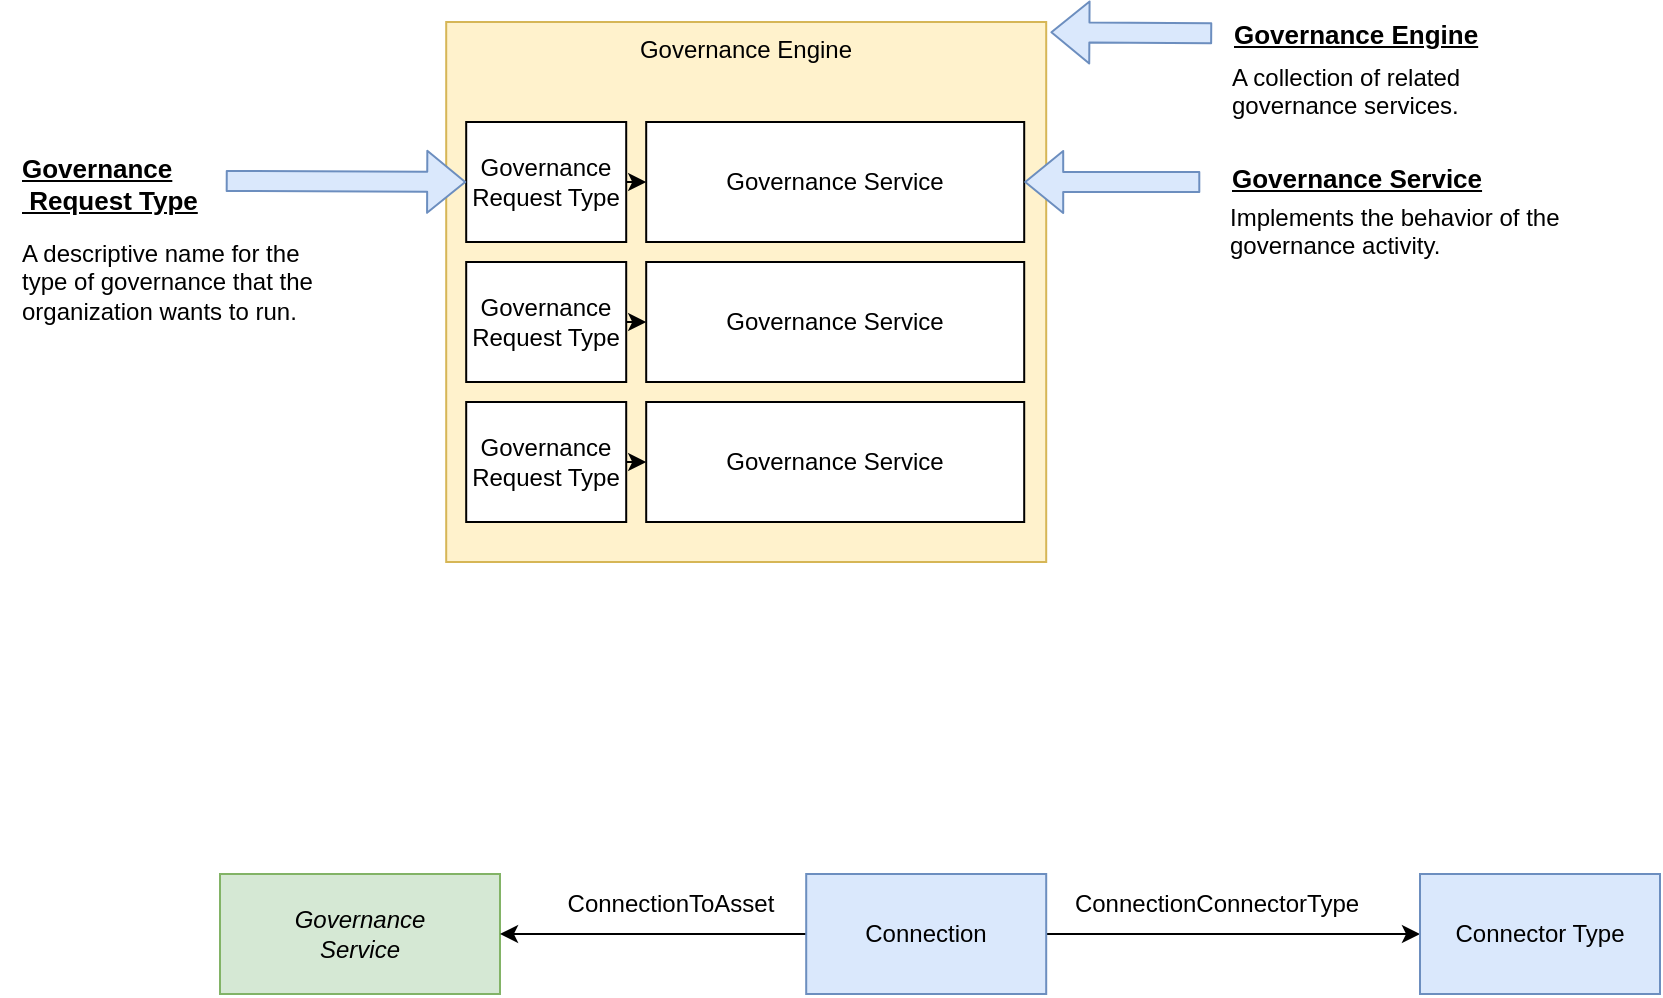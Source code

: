 <mxfile version="23.0.2" type="device" pages="4">
  <diagram id="-tUldjp4Tjz34b65yYPr" name="request-type">
    <mxGraphModel dx="1242" dy="817" grid="1" gridSize="10" guides="1" tooltips="1" connect="1" arrows="1" fold="1" page="1" pageScale="1" pageWidth="827" pageHeight="1169" math="0" shadow="0">
      <root>
        <mxCell id="0" />
        <mxCell id="1" parent="0" />
        <mxCell id="V8BC-nD0LmmWkEYGWIo--1" value="Governance Engine" style="rounded=0;whiteSpace=wrap;html=1;verticalAlign=top;fillColor=#fff2cc;strokeColor=#d6b656;" parent="1" vertex="1">
          <mxGeometry x="273.1" y="404" width="300" height="270" as="geometry" />
        </mxCell>
        <mxCell id="V8BC-nD0LmmWkEYGWIo--2" value="Governance Service" style="rounded=0;whiteSpace=wrap;html=1;" parent="1" vertex="1">
          <mxGeometry x="373.1" y="454" width="189" height="60" as="geometry" />
        </mxCell>
        <mxCell id="V8BC-nD0LmmWkEYGWIo--3" value="A collection of related&lt;br&gt;governance services." style="text;html=1;resizable=0;points=[];autosize=1;align=left;verticalAlign=top;spacingTop=0;spacingLeft=9;" parent="1" vertex="1">
          <mxGeometry x="655.1" y="418" width="140" height="30" as="geometry" />
        </mxCell>
        <mxCell id="V8BC-nD0LmmWkEYGWIo--4" value="Implements the behavior of the&lt;br&gt;governance activity.&amp;nbsp;" style="text;html=1;resizable=0;points=[];autosize=1;align=left;verticalAlign=top;spacingTop=0;spacingLeft=9;" parent="1" vertex="1">
          <mxGeometry x="654.1" y="488" width="190" height="30" as="geometry" />
        </mxCell>
        <mxCell id="V8BC-nD0LmmWkEYGWIo--5" value="" style="shape=flexArrow;endArrow=classic;html=1;fillColor=#dae8fc;fontSize=13;strokeColor=#6c8ebf;entryX=1.007;entryY=0.019;entryDx=0;entryDy=0;entryPerimeter=0;" parent="1" source="V8BC-nD0LmmWkEYGWIo--7" target="V8BC-nD0LmmWkEYGWIo--1" edge="1">
          <mxGeometry width="50" height="50" relative="1" as="geometry">
            <mxPoint x="655.1" y="412" as="sourcePoint" />
            <mxPoint x="595.1" y="409" as="targetPoint" />
          </mxGeometry>
        </mxCell>
        <mxCell id="V8BC-nD0LmmWkEYGWIo--6" value="" style="shape=flexArrow;endArrow=classic;html=1;fillColor=#dae8fc;fontSize=13;entryX=1;entryY=0.5;entryDx=0;entryDy=0;exitX=-0.033;exitY=0.6;exitDx=0;exitDy=0;exitPerimeter=0;strokeColor=#6c8ebf;" parent="1" source="V8BC-nD0LmmWkEYGWIo--8" target="V8BC-nD0LmmWkEYGWIo--2" edge="1">
          <mxGeometry width="50" height="50" relative="1" as="geometry">
            <mxPoint x="702.1" y="553.5" as="sourcePoint" />
            <mxPoint x="563.1" y="553.5" as="targetPoint" />
          </mxGeometry>
        </mxCell>
        <mxCell id="V8BC-nD0LmmWkEYGWIo--7" value="Governance Engine" style="text;html=1;resizable=0;points=[];autosize=1;align=left;verticalAlign=top;spacingTop=-4;fontSize=13;fontStyle=5;spacingLeft=9;" parent="1" vertex="1">
          <mxGeometry x="656.1" y="400" width="150" height="20" as="geometry" />
        </mxCell>
        <mxCell id="V8BC-nD0LmmWkEYGWIo--8" value="Governance Service" style="text;html=1;resizable=0;points=[];autosize=1;align=left;verticalAlign=top;spacingTop=-4;fontSize=13;fontStyle=5;spacingLeft=9;" parent="1" vertex="1">
          <mxGeometry x="655.1" y="472" width="150" height="20" as="geometry" />
        </mxCell>
        <mxCell id="V8BC-nD0LmmWkEYGWIo--9" style="edgeStyle=orthogonalEdgeStyle;rounded=0;orthogonalLoop=1;jettySize=auto;html=1;exitX=1;exitY=0.5;exitDx=0;exitDy=0;entryX=0;entryY=0.5;entryDx=0;entryDy=0;startArrow=none;startFill=0;endArrow=classic;endFill=1;fontColor=#000000;" parent="1" source="V8BC-nD0LmmWkEYGWIo--10" target="V8BC-nD0LmmWkEYGWIo--2" edge="1">
          <mxGeometry relative="1" as="geometry" />
        </mxCell>
        <mxCell id="V8BC-nD0LmmWkEYGWIo--10" value="Governance&lt;br&gt;Request Type" style="rounded=0;whiteSpace=wrap;html=1;align=center;" parent="1" vertex="1">
          <mxGeometry x="283.1" y="454" width="80" height="60" as="geometry" />
        </mxCell>
        <mxCell id="V8BC-nD0LmmWkEYGWIo--11" value="A descriptive name for the&lt;br&gt;type of governance that the &lt;br&gt;organization wants to run." style="text;html=1;resizable=0;points=[];autosize=1;align=left;verticalAlign=top;spacingTop=0;spacingLeft=9;" parent="1" vertex="1">
          <mxGeometry x="50.0" y="506" width="170" height="50" as="geometry" />
        </mxCell>
        <mxCell id="V8BC-nD0LmmWkEYGWIo--12" value="" style="shape=flexArrow;endArrow=classic;html=1;fillColor=#dae8fc;fontSize=13;strokeColor=#6c8ebf;exitX=1.026;exitY=0.55;exitDx=0;exitDy=0;exitPerimeter=0;entryX=0;entryY=0.5;entryDx=0;entryDy=0;" parent="1" source="V8BC-nD0LmmWkEYGWIo--13" target="V8BC-nD0LmmWkEYGWIo--10" edge="1">
          <mxGeometry width="50" height="50" relative="1" as="geometry">
            <mxPoint x="40.0" y="451" as="sourcePoint" />
            <mxPoint x="-86.9" y="453.98" as="targetPoint" />
          </mxGeometry>
        </mxCell>
        <mxCell id="V8BC-nD0LmmWkEYGWIo--13" value="Governance&lt;br&gt;&amp;nbsp;Request Type" style="text;html=1;resizable=0;points=[];autosize=1;align=left;verticalAlign=top;spacingTop=-4;fontSize=13;fontStyle=5;spacingLeft=9;" parent="1" vertex="1">
          <mxGeometry x="50.0" y="467" width="110" height="30" as="geometry" />
        </mxCell>
        <mxCell id="V8BC-nD0LmmWkEYGWIo--14" value="Governance Service" style="rounded=0;whiteSpace=wrap;html=1;" parent="1" vertex="1">
          <mxGeometry x="373.1" y="524" width="189" height="60" as="geometry" />
        </mxCell>
        <mxCell id="V8BC-nD0LmmWkEYGWIo--15" style="edgeStyle=orthogonalEdgeStyle;rounded=0;orthogonalLoop=1;jettySize=auto;html=1;exitX=1;exitY=0.5;exitDx=0;exitDy=0;entryX=0;entryY=0.5;entryDx=0;entryDy=0;startArrow=none;startFill=0;endArrow=classic;endFill=1;fontColor=#000000;" parent="1" source="V8BC-nD0LmmWkEYGWIo--16" target="V8BC-nD0LmmWkEYGWIo--14" edge="1">
          <mxGeometry relative="1" as="geometry" />
        </mxCell>
        <mxCell id="V8BC-nD0LmmWkEYGWIo--16" value="Governance&lt;br&gt;Request Type" style="rounded=0;whiteSpace=wrap;html=1;align=center;" parent="1" vertex="1">
          <mxGeometry x="283.1" y="524" width="80" height="60" as="geometry" />
        </mxCell>
        <mxCell id="V8BC-nD0LmmWkEYGWIo--17" value="Governance Service" style="rounded=0;whiteSpace=wrap;html=1;" parent="1" vertex="1">
          <mxGeometry x="373.1" y="594" width="189" height="60" as="geometry" />
        </mxCell>
        <mxCell id="V8BC-nD0LmmWkEYGWIo--18" style="edgeStyle=orthogonalEdgeStyle;rounded=0;orthogonalLoop=1;jettySize=auto;html=1;exitX=1;exitY=0.5;exitDx=0;exitDy=0;entryX=0;entryY=0.5;entryDx=0;entryDy=0;startArrow=none;startFill=0;endArrow=classic;endFill=1;fontColor=#000000;" parent="1" source="V8BC-nD0LmmWkEYGWIo--19" target="V8BC-nD0LmmWkEYGWIo--17" edge="1">
          <mxGeometry relative="1" as="geometry" />
        </mxCell>
        <mxCell id="V8BC-nD0LmmWkEYGWIo--19" value="Governance&lt;br&gt;Request Type" style="rounded=0;whiteSpace=wrap;html=1;align=center;" parent="1" vertex="1">
          <mxGeometry x="283.1" y="594" width="80" height="60" as="geometry" />
        </mxCell>
        <mxCell id="b16OZbqyHg1Dp3EUhL43-1" value="Governance&lt;br&gt;Service" style="rounded=0;whiteSpace=wrap;html=1;fillColor=#d5e8d4;strokeColor=#82b366;fontStyle=2" parent="1" vertex="1">
          <mxGeometry x="160" y="830" width="140" height="60" as="geometry" />
        </mxCell>
        <mxCell id="b16OZbqyHg1Dp3EUhL43-5" style="edgeStyle=orthogonalEdgeStyle;rounded=0;orthogonalLoop=1;jettySize=auto;html=1;exitX=1;exitY=0.5;exitDx=0;exitDy=0;fontColor=#000000;" parent="1" source="b16OZbqyHg1Dp3EUhL43-2" target="b16OZbqyHg1Dp3EUhL43-4" edge="1">
          <mxGeometry relative="1" as="geometry" />
        </mxCell>
        <mxCell id="b16OZbqyHg1Dp3EUhL43-8" style="edgeStyle=orthogonalEdgeStyle;rounded=0;orthogonalLoop=1;jettySize=auto;html=1;exitX=0;exitY=0.5;exitDx=0;exitDy=0;fontColor=#000000;" parent="1" source="b16OZbqyHg1Dp3EUhL43-2" target="b16OZbqyHg1Dp3EUhL43-1" edge="1">
          <mxGeometry relative="1" as="geometry" />
        </mxCell>
        <mxCell id="b16OZbqyHg1Dp3EUhL43-2" value="Connection" style="rounded=0;whiteSpace=wrap;html=1;fillColor=#dae8fc;strokeColor=#6c8ebf;" parent="1" vertex="1">
          <mxGeometry x="453.1" y="830" width="120" height="60" as="geometry" />
        </mxCell>
        <mxCell id="b16OZbqyHg1Dp3EUhL43-4" value="Connector Type" style="rounded=0;whiteSpace=wrap;html=1;fillColor=#dae8fc;strokeColor=#6c8ebf;" parent="1" vertex="1">
          <mxGeometry x="760" y="830" width="120" height="60" as="geometry" />
        </mxCell>
        <mxCell id="b16OZbqyHg1Dp3EUhL43-6" value="ConnectionConnectorType" style="text;html=1;align=center;verticalAlign=middle;resizable=0;points=[];autosize=1;strokeColor=none;fillColor=none;fontColor=#000000;" parent="1" vertex="1">
          <mxGeometry x="573.1" y="830" width="170" height="30" as="geometry" />
        </mxCell>
        <mxCell id="b16OZbqyHg1Dp3EUhL43-7" value="ConnectionToAsset" style="text;html=1;align=center;verticalAlign=middle;resizable=0;points=[];autosize=1;strokeColor=none;fillColor=none;fontColor=#000000;" parent="1" vertex="1">
          <mxGeometry x="320" y="830" width="130" height="30" as="geometry" />
        </mxCell>
      </root>
    </mxGraphModel>
  </diagram>
  <diagram id="JOGyEKtn8OmjO5uzgwub" name="governance-action-process-lifecycle">
    <mxGraphModel dx="1242" dy="817" grid="1" gridSize="10" guides="1" tooltips="1" connect="1" arrows="1" fold="1" page="1" pageScale="1" pageWidth="827" pageHeight="1169" math="0" shadow="0">
      <root>
        <mxCell id="0" />
        <mxCell id="1" parent="0" />
        <mxCell id="D7sEGRYctSfJ_tawUksM-8" value="" style="shape=trapezoid;perimeter=trapezoidPerimeter;whiteSpace=wrap;html=1;fixedSize=1;fillColor=#b1ddf0;strokeColor=#10739e;" parent="1" vertex="1">
          <mxGeometry x="550" y="320" width="120" height="30.93" as="geometry" />
        </mxCell>
        <mxCell id="D7sEGRYctSfJ_tawUksM-3" value="Governance Engine Pack" style="rounded=0;whiteSpace=wrap;html=1;verticalAlign=top;fontStyle=1" parent="1" vertex="1">
          <mxGeometry x="130" y="220" width="292.07" height="450" as="geometry" />
        </mxCell>
        <mxCell id="ODWTRlTnexMKvKlxFVbJ-1" value="Governance Engine Definition" style="rounded=0;whiteSpace=wrap;html=1;verticalAlign=top;fillColor=#fff2cc;strokeColor=#d6b656;" parent="1" vertex="1">
          <mxGeometry x="182.59" y="260" width="186.9" height="150" as="geometry" />
        </mxCell>
        <mxCell id="ODWTRlTnexMKvKlxFVbJ-2" value="" style="rounded=0;whiteSpace=wrap;html=1;" parent="1" vertex="1">
          <mxGeometry x="244.89" y="290.926" width="117.747" height="31.111" as="geometry" />
        </mxCell>
        <mxCell id="ODWTRlTnexMKvKlxFVbJ-3" value="" style="rounded=0;whiteSpace=wrap;html=1;align=center;" parent="1" vertex="1">
          <mxGeometry x="188.82" y="290.926" width="49.84" height="31.111" as="geometry" />
        </mxCell>
        <mxCell id="ODWTRlTnexMKvKlxFVbJ-4" value="" style="rounded=0;whiteSpace=wrap;html=1;" parent="1" vertex="1">
          <mxGeometry x="244.89" y="327.222" width="117.747" height="31.111" as="geometry" />
        </mxCell>
        <mxCell id="ODWTRlTnexMKvKlxFVbJ-5" value="" style="rounded=0;whiteSpace=wrap;html=1;align=center;" parent="1" vertex="1">
          <mxGeometry x="188.82" y="327.222" width="49.84" height="31.111" as="geometry" />
        </mxCell>
        <mxCell id="ODWTRlTnexMKvKlxFVbJ-6" value="" style="rounded=0;whiteSpace=wrap;html=1;" parent="1" vertex="1">
          <mxGeometry x="244.89" y="363.519" width="117.747" height="31.111" as="geometry" />
        </mxCell>
        <mxCell id="ODWTRlTnexMKvKlxFVbJ-7" value="" style="rounded=0;whiteSpace=wrap;html=1;align=center;" parent="1" vertex="1">
          <mxGeometry x="188.82" y="363.519" width="49.84" height="31.111" as="geometry" />
        </mxCell>
        <mxCell id="ODWTRlTnexMKvKlxFVbJ-8" style="edgeStyle=orthogonalEdgeStyle;rounded=0;orthogonalLoop=1;jettySize=auto;html=1;exitX=1;exitY=0.5;exitDx=0;exitDy=0;entryX=0;entryY=0.5;entryDx=0;entryDy=0;startArrow=none;startFill=0;endArrow=classic;endFill=1;fontColor=#000000;" parent="1" source="ODWTRlTnexMKvKlxFVbJ-3" target="ODWTRlTnexMKvKlxFVbJ-2" edge="1">
          <mxGeometry x="182.59" y="265" as="geometry" />
        </mxCell>
        <mxCell id="ODWTRlTnexMKvKlxFVbJ-9" style="edgeStyle=orthogonalEdgeStyle;rounded=0;orthogonalLoop=1;jettySize=auto;html=1;exitX=1;exitY=0.5;exitDx=0;exitDy=0;entryX=0;entryY=0.5;entryDx=0;entryDy=0;startArrow=none;startFill=0;endArrow=classic;endFill=1;fontColor=#000000;" parent="1" source="ODWTRlTnexMKvKlxFVbJ-5" target="ODWTRlTnexMKvKlxFVbJ-4" edge="1">
          <mxGeometry x="182.59" y="265" as="geometry" />
        </mxCell>
        <mxCell id="ODWTRlTnexMKvKlxFVbJ-10" style="edgeStyle=orthogonalEdgeStyle;rounded=0;orthogonalLoop=1;jettySize=auto;html=1;exitX=1;exitY=0.5;exitDx=0;exitDy=0;entryX=0;entryY=0.5;entryDx=0;entryDy=0;startArrow=none;startFill=0;endArrow=classic;endFill=1;fontColor=#000000;" parent="1" source="ODWTRlTnexMKvKlxFVbJ-7" target="ODWTRlTnexMKvKlxFVbJ-6" edge="1">
          <mxGeometry x="182.59" y="265" as="geometry" />
        </mxCell>
        <mxCell id="ODWTRlTnexMKvKlxFVbJ-11" value="Defines the &lt;i&gt;governance services&lt;/i&gt; and&lt;br&gt;the &lt;i&gt;governance request types&lt;/i&gt; that they map to." style="text;html=1;align=center;verticalAlign=middle;resizable=0;points=[];autosize=1;strokeColor=none;fillColor=none;" parent="1" vertex="1">
          <mxGeometry x="141.04" y="425" width="270" height="40" as="geometry" />
        </mxCell>
        <mxCell id="D7sEGRYctSfJ_tawUksM-1" value="Governance Service&lt;br&gt;Java Archive&lt;br&gt;(JAR) file" style="rounded=0;whiteSpace=wrap;html=1;fillColor=#647687;fontColor=#ffffff;strokeColor=#314354;" parent="1" vertex="1">
          <mxGeometry x="153.74" y="490" width="120" height="60" as="geometry" />
        </mxCell>
        <mxCell id="D7sEGRYctSfJ_tawUksM-2" value="ConnectorProvider.getConnectorType() documents&lt;br&gt;configuration properties, request types, request &lt;br&gt;parameters, guards, types of action targets&lt;br&gt;for each governance service." style="text;html=1;align=left;verticalAlign=middle;resizable=0;points=[];autosize=1;strokeColor=none;fillColor=none;" parent="1" vertex="1">
          <mxGeometry x="140" y="578.52" width="290" height="70" as="geometry" />
        </mxCell>
        <mxCell id="D7sEGRYctSfJ_tawUksM-5" value="&lt;meta charset=&quot;utf-8&quot;&gt;&lt;span style=&quot;color: rgb(0, 0, 0); font-family: Helvetica; font-size: 12px; font-style: normal; font-variant-ligatures: normal; font-variant-caps: normal; font-weight: 400; letter-spacing: normal; orphans: 2; text-align: center; text-indent: 0px; text-transform: none; widows: 2; word-spacing: 0px; -webkit-text-stroke-width: 0px; background-color: rgb(248, 249, 250); text-decoration-thickness: initial; text-decoration-style: initial; text-decoration-color: initial; float: none; display: inline !important;&quot;&gt;Governance Action Process Assembly&lt;/span&gt;" style="rounded=1;whiteSpace=wrap;html=1;fillColor=#b1ddf0;strokeColor=#10739e;" parent="1" vertex="1">
          <mxGeometry x="550" y="267.22" width="120" height="60" as="geometry" />
        </mxCell>
        <mxCell id="D7sEGRYctSfJ_tawUksM-7" value="" style="shape=flexArrow;endArrow=classic;html=1;rounded=0;" parent="1" edge="1">
          <mxGeometry width="50" height="50" relative="1" as="geometry">
            <mxPoint x="440" y="300" as="sourcePoint" />
            <mxPoint x="540" y="300" as="targetPoint" />
          </mxGeometry>
        </mxCell>
        <mxCell id="D7sEGRYctSfJ_tawUksM-9" value="Open Metadata Ecosystem" style="ellipse;shape=cloud;whiteSpace=wrap;html=1;fillColor=#fad7ac;strokeColor=#b46504;verticalAlign=top;" parent="1" vertex="1">
          <mxGeometry x="730" y="240" width="300" height="290" as="geometry" />
        </mxCell>
        <mxCell id="D7sEGRYctSfJ_tawUksM-10" value="" style="shape=flexArrow;endArrow=classic;html=1;rounded=0;" parent="1" edge="1">
          <mxGeometry width="50" height="50" relative="1" as="geometry">
            <mxPoint x="680" y="300" as="sourcePoint" />
            <mxPoint x="770" y="300" as="targetPoint" />
          </mxGeometry>
        </mxCell>
        <mxCell id="D7sEGRYctSfJ_tawUksM-19" value="" style="rounded=0;whiteSpace=wrap;html=1;fillColor=#d0cee2;strokeColor=#56517e;" parent="1" vertex="1">
          <mxGeometry x="800" y="328.04" width="190" height="60" as="geometry" />
        </mxCell>
        <mxCell id="D7sEGRYctSfJ_tawUksM-17" style="edgeStyle=orthogonalEdgeStyle;rounded=0;orthogonalLoop=1;jettySize=auto;html=1;" parent="1" source="D7sEGRYctSfJ_tawUksM-11" target="D7sEGRYctSfJ_tawUksM-12" edge="1">
          <mxGeometry relative="1" as="geometry" />
        </mxCell>
        <mxCell id="D7sEGRYctSfJ_tawUksM-23" style="edgeStyle=orthogonalEdgeStyle;rounded=0;orthogonalLoop=1;jettySize=auto;html=1;exitX=0.5;exitY=1;exitDx=0;exitDy=0;" parent="1" source="D7sEGRYctSfJ_tawUksM-11" target="D7sEGRYctSfJ_tawUksM-22" edge="1">
          <mxGeometry relative="1" as="geometry" />
        </mxCell>
        <mxCell id="D7sEGRYctSfJ_tawUksM-11" value="" style="rounded=1;whiteSpace=wrap;html=1;" parent="1" vertex="1">
          <mxGeometry x="820" y="349.04" width="30" height="18" as="geometry" />
        </mxCell>
        <mxCell id="D7sEGRYctSfJ_tawUksM-18" style="edgeStyle=orthogonalEdgeStyle;rounded=0;orthogonalLoop=1;jettySize=auto;html=1;exitX=1;exitY=0.5;exitDx=0;exitDy=0;" parent="1" source="D7sEGRYctSfJ_tawUksM-12" target="D7sEGRYctSfJ_tawUksM-13" edge="1">
          <mxGeometry relative="1" as="geometry" />
        </mxCell>
        <mxCell id="D7sEGRYctSfJ_tawUksM-12" value="" style="rounded=1;whiteSpace=wrap;html=1;" parent="1" vertex="1">
          <mxGeometry x="880" y="349.04" width="30" height="18" as="geometry" />
        </mxCell>
        <mxCell id="D7sEGRYctSfJ_tawUksM-13" value="" style="rounded=1;whiteSpace=wrap;html=1;" parent="1" vertex="1">
          <mxGeometry x="940" y="349.04" width="30" height="18" as="geometry" />
        </mxCell>
        <mxCell id="D7sEGRYctSfJ_tawUksM-20" value="" style="shape=flexArrow;endArrow=classic;html=1;rounded=0;" parent="1" edge="1">
          <mxGeometry width="50" height="50" relative="1" as="geometry">
            <mxPoint x="1110" y="360" as="sourcePoint" />
            <mxPoint x="1000" y="360" as="targetPoint" />
          </mxGeometry>
        </mxCell>
        <mxCell id="D7sEGRYctSfJ_tawUksM-21" value="Initiate governance&lt;br&gt;action process" style="text;html=1;align=center;verticalAlign=middle;resizable=0;points=[];autosize=1;strokeColor=none;fillColor=none;" parent="1" vertex="1">
          <mxGeometry x="1020" y="310.74" width="120" height="30" as="geometry" />
        </mxCell>
        <mxCell id="D7sEGRYctSfJ_tawUksM-22" value="Engine&lt;br&gt;Action" style="rounded=0;whiteSpace=wrap;html=1;fillColor=#cdeb8b;strokeColor=#36393d;" parent="1" vertex="1">
          <mxGeometry x="800" y="440" width="80" height="40" as="geometry" />
        </mxCell>
        <mxCell id="D7sEGRYctSfJ_tawUksM-24" value="Engine Host" style="rounded=0;whiteSpace=wrap;html=1;fillColor=#b0e3e6;strokeColor=#0e8088;verticalAlign=bottom;" parent="1" vertex="1">
          <mxGeometry x="746" y="590" width="210" height="120" as="geometry" />
        </mxCell>
        <mxCell id="D7sEGRYctSfJ_tawUksM-25" value="" style="shape=flexArrow;endArrow=classic;html=1;rounded=0;entryX=0.355;entryY=0;entryDx=0;entryDy=0;entryPerimeter=0;exitX=0.25;exitY=1;exitDx=0;exitDy=0;fillColor=#bac8d3;strokeColor=#23445d;" parent="1" source="D7sEGRYctSfJ_tawUksM-22" target="D7sEGRYctSfJ_tawUksM-24" edge="1">
          <mxGeometry width="50" height="50" relative="1" as="geometry">
            <mxPoint x="600" y="490" as="sourcePoint" />
            <mxPoint x="650" y="440" as="targetPoint" />
          </mxGeometry>
        </mxCell>
        <mxCell id="D7sEGRYctSfJ_tawUksM-26" value="Governance Service" style="rounded=0;whiteSpace=wrap;html=1;" parent="1" vertex="1">
          <mxGeometry x="806" y="620" width="90" height="50" as="geometry" />
        </mxCell>
        <mxCell id="EM8gKa8QAcV1UF4SXKhx-1" value="Governance&lt;br&gt;Team" style="shape=umlActor;verticalLabelPosition=bottom;verticalAlign=top;html=1;outlineConnect=0;fillColor=#b1ddf0;strokeColor=#10739e;" parent="1" vertex="1">
          <mxGeometry x="590" y="168" width="30" height="60" as="geometry" />
        </mxCell>
        <mxCell id="T-tiDQci5IWCb2H24HsJ-1" value="Implementation of&lt;br&gt;one or more&lt;br&gt;governance services." style="text;html=1;align=left;verticalAlign=middle;resizable=0;points=[];autosize=1;strokeColor=none;fillColor=none;" parent="1" vertex="1">
          <mxGeometry x="290" y="490" width="140" height="60" as="geometry" />
        </mxCell>
      </root>
    </mxGraphModel>
  </diagram>
  <diagram id="ziA5GbQA8W8Dhg2MEN0y" name="layering">
    <mxGraphModel dx="2069" dy="817" grid="1" gridSize="10" guides="1" tooltips="1" connect="1" arrows="1" fold="1" page="1" pageScale="1" pageWidth="827" pageHeight="1169" math="0" shadow="0">
      <root>
        <mxCell id="0" />
        <mxCell id="1" parent="0" />
        <mxCell id="T6TywhLnubTXSiM5qlEN-9" value="" style="rounded=1;whiteSpace=wrap;html=1;fillColor=#d5e8d4;strokeColor=#82b366;" parent="1" vertex="1">
          <mxGeometry x="182" y="70" width="490" height="120" as="geometry" />
        </mxCell>
        <mxCell id="8JKB7Gde3JgKJBAy0F7y-10" style="edgeStyle=orthogonalEdgeStyle;rounded=0;orthogonalLoop=1;jettySize=auto;html=1;" parent="1" source="T6TywhLnubTXSiM5qlEN-1" target="8JKB7Gde3JgKJBAy0F7y-6" edge="1">
          <mxGeometry relative="1" as="geometry" />
        </mxCell>
        <mxCell id="T6TywhLnubTXSiM5qlEN-1" value="Governance Action" style="rounded=1;whiteSpace=wrap;html=1;" parent="1" vertex="1">
          <mxGeometry x="220" y="270" width="120" height="60" as="geometry" />
        </mxCell>
        <mxCell id="T6TywhLnubTXSiM5qlEN-5" value="Governance Action Process" style="text;html=1;align=center;verticalAlign=middle;resizable=0;points=[];autosize=1;strokeColor=none;fillColor=none;" parent="1" vertex="1">
          <mxGeometry x="190" y="70" width="170" height="30" as="geometry" />
        </mxCell>
        <mxCell id="T6TywhLnubTXSiM5qlEN-10" style="edgeStyle=orthogonalEdgeStyle;rounded=0;orthogonalLoop=1;jettySize=auto;html=1;exitX=1;exitY=0.5;exitDx=0;exitDy=0;" parent="1" source="T6TywhLnubTXSiM5qlEN-6" target="T6TywhLnubTXSiM5qlEN-7" edge="1">
          <mxGeometry relative="1" as="geometry" />
        </mxCell>
        <mxCell id="T6TywhLnubTXSiM5qlEN-12" style="edgeStyle=orthogonalEdgeStyle;rounded=0;orthogonalLoop=1;jettySize=auto;html=1;exitX=0.5;exitY=1;exitDx=0;exitDy=0;" parent="1" source="T6TywhLnubTXSiM5qlEN-6" target="T6TywhLnubTXSiM5qlEN-1" edge="1">
          <mxGeometry relative="1" as="geometry" />
        </mxCell>
        <mxCell id="T6TywhLnubTXSiM5qlEN-17" style="edgeStyle=orthogonalEdgeStyle;rounded=0;orthogonalLoop=1;jettySize=auto;html=1;exitX=1;exitY=0.5;exitDx=0;exitDy=0;entryX=0;entryY=0.5;entryDx=0;entryDy=0;" parent="1" source="T6TywhLnubTXSiM5qlEN-6" target="T6TywhLnubTXSiM5qlEN-8" edge="1">
          <mxGeometry relative="1" as="geometry">
            <Array as="points">
              <mxPoint x="350" y="150" />
              <mxPoint x="350" y="100" />
              <mxPoint x="500" y="100" />
              <mxPoint x="500" y="150" />
            </Array>
          </mxGeometry>
        </mxCell>
        <mxCell id="T6TywhLnubTXSiM5qlEN-6" value="Governance Action Types" style="rounded=1;whiteSpace=wrap;html=1;fillColor=#6d8764;fontColor=#ffffff;strokeColor=#3A5431;" parent="1" vertex="1">
          <mxGeometry x="220" y="120" width="120" height="60" as="geometry" />
        </mxCell>
        <mxCell id="T6TywhLnubTXSiM5qlEN-11" style="edgeStyle=orthogonalEdgeStyle;rounded=0;orthogonalLoop=1;jettySize=auto;html=1;exitX=1;exitY=0.5;exitDx=0;exitDy=0;entryX=0;entryY=0.5;entryDx=0;entryDy=0;" parent="1" source="T6TywhLnubTXSiM5qlEN-7" target="T6TywhLnubTXSiM5qlEN-8" edge="1">
          <mxGeometry relative="1" as="geometry" />
        </mxCell>
        <mxCell id="T6TywhLnubTXSiM5qlEN-7" value="Governance Action Types" style="rounded=1;whiteSpace=wrap;html=1;fillColor=#6d8764;fontColor=#ffffff;strokeColor=#3A5431;" parent="1" vertex="1">
          <mxGeometry x="370" y="120" width="120" height="60" as="geometry" />
        </mxCell>
        <mxCell id="T6TywhLnubTXSiM5qlEN-8" value="Governance Action Types" style="rounded=1;whiteSpace=wrap;html=1;fillColor=#6d8764;fontColor=#ffffff;strokeColor=#3A5431;" parent="1" vertex="1">
          <mxGeometry x="520" y="120" width="120" height="60" as="geometry" />
        </mxCell>
        <mxCell id="8JKB7Gde3JgKJBAy0F7y-11" style="edgeStyle=orthogonalEdgeStyle;rounded=0;orthogonalLoop=1;jettySize=auto;html=1;exitX=0.5;exitY=1;exitDx=0;exitDy=0;entryX=0.5;entryY=0;entryDx=0;entryDy=0;" parent="1" source="T6TywhLnubTXSiM5qlEN-13" target="8JKB7Gde3JgKJBAy0F7y-6" edge="1">
          <mxGeometry relative="1" as="geometry">
            <mxPoint x="190" y="430" as="targetPoint" />
          </mxGeometry>
        </mxCell>
        <mxCell id="T6TywhLnubTXSiM5qlEN-13" value="Governance Action" style="rounded=1;whiteSpace=wrap;html=1;" parent="1" vertex="1">
          <mxGeometry x="230" y="280" width="120" height="60" as="geometry" />
        </mxCell>
        <mxCell id="T6TywhLnubTXSiM5qlEN-14" style="edgeStyle=orthogonalEdgeStyle;rounded=0;orthogonalLoop=1;jettySize=auto;html=1;exitX=0.5;exitY=1;exitDx=0;exitDy=0;" parent="1" source="T6TywhLnubTXSiM5qlEN-6" target="T6TywhLnubTXSiM5qlEN-13" edge="1">
          <mxGeometry relative="1" as="geometry">
            <mxPoint x="290" y="190" as="sourcePoint" />
          </mxGeometry>
        </mxCell>
        <mxCell id="8JKB7Gde3JgKJBAy0F7y-12" style="edgeStyle=orthogonalEdgeStyle;rounded=0;orthogonalLoop=1;jettySize=auto;html=1;exitX=0.5;exitY=1;exitDx=0;exitDy=0;" parent="1" source="T6TywhLnubTXSiM5qlEN-15" target="8JKB7Gde3JgKJBAy0F7y-6" edge="1">
          <mxGeometry relative="1" as="geometry" />
        </mxCell>
        <mxCell id="T6TywhLnubTXSiM5qlEN-15" value="Engine Action" style="rounded=1;whiteSpace=wrap;html=1;" parent="1" vertex="1">
          <mxGeometry x="240" y="290" width="120" height="60" as="geometry" />
        </mxCell>
        <mxCell id="T6TywhLnubTXSiM5qlEN-16" style="edgeStyle=orthogonalEdgeStyle;rounded=0;orthogonalLoop=1;jettySize=auto;html=1;" parent="1" source="T6TywhLnubTXSiM5qlEN-6" target="T6TywhLnubTXSiM5qlEN-15" edge="1">
          <mxGeometry relative="1" as="geometry">
            <mxPoint x="300" y="200" as="sourcePoint" />
          </mxGeometry>
        </mxCell>
        <mxCell id="8JKB7Gde3JgKJBAy0F7y-13" style="edgeStyle=orthogonalEdgeStyle;rounded=0;orthogonalLoop=1;jettySize=auto;html=1;exitX=0.5;exitY=1;exitDx=0;exitDy=0;" parent="1" source="T6TywhLnubTXSiM5qlEN-18" target="8JKB7Gde3JgKJBAy0F7y-7" edge="1">
          <mxGeometry relative="1" as="geometry" />
        </mxCell>
        <mxCell id="T6TywhLnubTXSiM5qlEN-18" value="Engine Action" style="rounded=1;whiteSpace=wrap;html=1;" parent="1" vertex="1">
          <mxGeometry x="370" y="270" width="120" height="60" as="geometry" />
        </mxCell>
        <mxCell id="T6TywhLnubTXSiM5qlEN-19" style="edgeStyle=orthogonalEdgeStyle;rounded=0;orthogonalLoop=1;jettySize=auto;html=1;exitX=0.5;exitY=1;exitDx=0;exitDy=0;" parent="1" target="T6TywhLnubTXSiM5qlEN-18" edge="1">
          <mxGeometry relative="1" as="geometry">
            <mxPoint x="430" y="180" as="sourcePoint" />
          </mxGeometry>
        </mxCell>
        <mxCell id="8JKB7Gde3JgKJBAy0F7y-14" style="edgeStyle=orthogonalEdgeStyle;rounded=0;orthogonalLoop=1;jettySize=auto;html=1;exitX=0.5;exitY=1;exitDx=0;exitDy=0;entryX=0.5;entryY=0;entryDx=0;entryDy=0;" parent="1" source="T6TywhLnubTXSiM5qlEN-24" target="8JKB7Gde3JgKJBAy0F7y-9" edge="1">
          <mxGeometry relative="1" as="geometry" />
        </mxCell>
        <mxCell id="T6TywhLnubTXSiM5qlEN-24" value="Governance Action" style="rounded=1;whiteSpace=wrap;html=1;" parent="1" vertex="1">
          <mxGeometry x="520" y="270" width="120" height="60" as="geometry" />
        </mxCell>
        <mxCell id="T6TywhLnubTXSiM5qlEN-25" style="edgeStyle=orthogonalEdgeStyle;rounded=0;orthogonalLoop=1;jettySize=auto;html=1;exitX=0.5;exitY=1;exitDx=0;exitDy=0;" parent="1" target="T6TywhLnubTXSiM5qlEN-24" edge="1">
          <mxGeometry relative="1" as="geometry">
            <mxPoint x="580" y="180" as="sourcePoint" />
          </mxGeometry>
        </mxCell>
        <mxCell id="8JKB7Gde3JgKJBAy0F7y-15" style="edgeStyle=orthogonalEdgeStyle;rounded=0;orthogonalLoop=1;jettySize=auto;html=1;exitX=0.5;exitY=1;exitDx=0;exitDy=0;entryX=0.5;entryY=0;entryDx=0;entryDy=0;" parent="1" source="T6TywhLnubTXSiM5qlEN-26" target="8JKB7Gde3JgKJBAy0F7y-9" edge="1">
          <mxGeometry relative="1" as="geometry">
            <mxPoint x="650" y="460" as="targetPoint" />
          </mxGeometry>
        </mxCell>
        <mxCell id="T6TywhLnubTXSiM5qlEN-26" value="Governance Action" style="rounded=1;whiteSpace=wrap;html=1;" parent="1" vertex="1">
          <mxGeometry x="530" y="280" width="120" height="60" as="geometry" />
        </mxCell>
        <mxCell id="T6TywhLnubTXSiM5qlEN-27" style="edgeStyle=orthogonalEdgeStyle;rounded=0;orthogonalLoop=1;jettySize=auto;html=1;exitX=0.5;exitY=1;exitDx=0;exitDy=0;" parent="1" target="T6TywhLnubTXSiM5qlEN-26" edge="1">
          <mxGeometry relative="1" as="geometry">
            <mxPoint x="580" y="180" as="sourcePoint" />
          </mxGeometry>
        </mxCell>
        <mxCell id="8JKB7Gde3JgKJBAy0F7y-16" style="edgeStyle=orthogonalEdgeStyle;rounded=0;orthogonalLoop=1;jettySize=auto;html=1;exitX=0.5;exitY=1;exitDx=0;exitDy=0;" parent="1" source="T6TywhLnubTXSiM5qlEN-28" target="8JKB7Gde3JgKJBAy0F7y-9" edge="1">
          <mxGeometry relative="1" as="geometry" />
        </mxCell>
        <mxCell id="T6TywhLnubTXSiM5qlEN-28" value="Engine Action" style="rounded=1;whiteSpace=wrap;html=1;" parent="1" vertex="1">
          <mxGeometry x="540" y="290" width="120" height="60" as="geometry" />
        </mxCell>
        <mxCell id="T6TywhLnubTXSiM5qlEN-29" style="edgeStyle=orthogonalEdgeStyle;rounded=0;orthogonalLoop=1;jettySize=auto;html=1;" parent="1" target="T6TywhLnubTXSiM5qlEN-28" edge="1">
          <mxGeometry relative="1" as="geometry">
            <mxPoint x="580" y="180" as="sourcePoint" />
          </mxGeometry>
        </mxCell>
        <mxCell id="T6TywhLnubTXSiM5qlEN-30" value="" style="rounded=1;whiteSpace=wrap;html=1;fillColor=#e1d5e7;strokeColor=#9673a6;" parent="1" vertex="1">
          <mxGeometry x="160" y="430" width="540" height="180" as="geometry" />
        </mxCell>
        <mxCell id="T6TywhLnubTXSiM5qlEN-2" value="Governance Engine" style="text;html=1;strokeColor=none;fillColor=none;align=center;verticalAlign=middle;whiteSpace=wrap;rounded=0;rotation=-90;" parent="1" vertex="1">
          <mxGeometry x="616" y="495" width="130" height="30" as="geometry" />
        </mxCell>
        <mxCell id="8JKB7Gde3JgKJBAy0F7y-1" value="Governance Service&lt;br&gt;Java Archive&lt;br&gt;(JAR) file" style="rounded=0;whiteSpace=wrap;html=1;fillColor=#647687;fontColor=#ffffff;strokeColor=#314354;" parent="1" vertex="1">
          <mxGeometry x="317.0" y="780" width="120" height="60" as="geometry" />
        </mxCell>
        <mxCell id="8JKB7Gde3JgKJBAy0F7y-4" style="edgeStyle=orthogonalEdgeStyle;rounded=0;orthogonalLoop=1;jettySize=auto;html=1;exitX=0.5;exitY=1;exitDx=0;exitDy=0;entryX=0.25;entryY=0;entryDx=0;entryDy=0;" parent="1" source="8JKB7Gde3JgKJBAy0F7y-2" target="8JKB7Gde3JgKJBAy0F7y-1" edge="1">
          <mxGeometry relative="1" as="geometry" />
        </mxCell>
        <mxCell id="8JKB7Gde3JgKJBAy0F7y-2" value="Governance&lt;br&gt;Service" style="rounded=1;whiteSpace=wrap;html=1;fillColor=#e1d5e7;strokeColor=#9673a6;" parent="1" vertex="1">
          <mxGeometry x="250" y="680" width="120" height="60" as="geometry" />
        </mxCell>
        <mxCell id="8JKB7Gde3JgKJBAy0F7y-5" style="edgeStyle=orthogonalEdgeStyle;rounded=0;orthogonalLoop=1;jettySize=auto;html=1;exitX=0.5;exitY=1;exitDx=0;exitDy=0;entryX=0.75;entryY=0;entryDx=0;entryDy=0;" parent="1" source="8JKB7Gde3JgKJBAy0F7y-3" target="8JKB7Gde3JgKJBAy0F7y-1" edge="1">
          <mxGeometry relative="1" as="geometry" />
        </mxCell>
        <mxCell id="8JKB7Gde3JgKJBAy0F7y-3" value="Governance&lt;br&gt;Service" style="rounded=1;whiteSpace=wrap;html=1;fillColor=#e1d5e7;strokeColor=#9673a6;" parent="1" vertex="1">
          <mxGeometry x="390" y="680" width="120" height="60" as="geometry" />
        </mxCell>
        <mxCell id="8JKB7Gde3JgKJBAy0F7y-31" style="edgeStyle=orthogonalEdgeStyle;rounded=0;orthogonalLoop=1;jettySize=auto;html=1;exitX=0.5;exitY=1;exitDx=0;exitDy=0;" parent="1" source="8JKB7Gde3JgKJBAy0F7y-6" target="8JKB7Gde3JgKJBAy0F7y-17" edge="1">
          <mxGeometry relative="1" as="geometry" />
        </mxCell>
        <mxCell id="8JKB7Gde3JgKJBAy0F7y-6" value="Governance&lt;br&gt;Request Type" style="rounded=0;whiteSpace=wrap;html=1;fillColor=#d0cee2;strokeColor=#56517e;" parent="1" vertex="1">
          <mxGeometry x="230" y="430" width="100" height="50" as="geometry" />
        </mxCell>
        <mxCell id="8JKB7Gde3JgKJBAy0F7y-32" style="edgeStyle=orthogonalEdgeStyle;rounded=0;orthogonalLoop=1;jettySize=auto;html=1;exitX=0.5;exitY=1;exitDx=0;exitDy=0;entryX=0.5;entryY=0;entryDx=0;entryDy=0;" parent="1" source="8JKB7Gde3JgKJBAy0F7y-7" target="8JKB7Gde3JgKJBAy0F7y-19" edge="1">
          <mxGeometry relative="1" as="geometry" />
        </mxCell>
        <mxCell id="8JKB7Gde3JgKJBAy0F7y-7" value="Governance&lt;br&gt;Request Type" style="rounded=0;whiteSpace=wrap;html=1;fillColor=#d0cee2;strokeColor=#56517e;" parent="1" vertex="1">
          <mxGeometry x="340" y="430" width="100" height="50" as="geometry" />
        </mxCell>
        <mxCell id="8JKB7Gde3JgKJBAy0F7y-8" value="Governance&lt;br&gt;Request Type" style="rounded=0;whiteSpace=wrap;html=1;fillColor=#d0cee2;strokeColor=#56517e;" parent="1" vertex="1">
          <mxGeometry x="450" y="430" width="100" height="50" as="geometry" />
        </mxCell>
        <mxCell id="8JKB7Gde3JgKJBAy0F7y-35" style="edgeStyle=orthogonalEdgeStyle;rounded=0;orthogonalLoop=1;jettySize=auto;html=1;exitX=0.5;exitY=1;exitDx=0;exitDy=0;entryX=0.5;entryY=0;entryDx=0;entryDy=0;" parent="1" source="8JKB7Gde3JgKJBAy0F7y-9" target="8JKB7Gde3JgKJBAy0F7y-21" edge="1">
          <mxGeometry relative="1" as="geometry" />
        </mxCell>
        <mxCell id="8JKB7Gde3JgKJBAy0F7y-9" value="Governance&lt;br&gt;Request Type" style="rounded=0;whiteSpace=wrap;html=1;fillColor=#d0cee2;strokeColor=#56517e;" parent="1" vertex="1">
          <mxGeometry x="560" y="430" width="100" height="50" as="geometry" />
        </mxCell>
        <mxCell id="8JKB7Gde3JgKJBAy0F7y-17" value="Governance Service Running Instance" style="rounded=1;whiteSpace=wrap;html=1;" parent="1" vertex="1">
          <mxGeometry x="240" y="525" width="120" height="60" as="geometry" />
        </mxCell>
        <mxCell id="8JKB7Gde3JgKJBAy0F7y-23" style="edgeStyle=orthogonalEdgeStyle;rounded=0;orthogonalLoop=1;jettySize=auto;html=1;exitX=0.5;exitY=1;exitDx=0;exitDy=0;entryX=0.5;entryY=0;entryDx=0;entryDy=0;" parent="1" source="8JKB7Gde3JgKJBAy0F7y-18" target="8JKB7Gde3JgKJBAy0F7y-2" edge="1">
          <mxGeometry relative="1" as="geometry" />
        </mxCell>
        <mxCell id="8JKB7Gde3JgKJBAy0F7y-18" value="Governance Service Running Instance" style="rounded=1;whiteSpace=wrap;html=1;" parent="1" vertex="1">
          <mxGeometry x="250" y="535" width="120" height="60" as="geometry" />
        </mxCell>
        <mxCell id="8JKB7Gde3JgKJBAy0F7y-19" value="Governance Service Running Instance" style="rounded=1;whiteSpace=wrap;html=1;" parent="1" vertex="1">
          <mxGeometry x="380" y="525" width="120" height="60" as="geometry" />
        </mxCell>
        <mxCell id="8JKB7Gde3JgKJBAy0F7y-27" style="edgeStyle=orthogonalEdgeStyle;rounded=0;orthogonalLoop=1;jettySize=auto;html=1;exitX=0.5;exitY=1;exitDx=0;exitDy=0;" parent="1" source="8JKB7Gde3JgKJBAy0F7y-20" target="8JKB7Gde3JgKJBAy0F7y-3" edge="1">
          <mxGeometry relative="1" as="geometry" />
        </mxCell>
        <mxCell id="8JKB7Gde3JgKJBAy0F7y-20" value="Governance Service Running Instance" style="rounded=1;whiteSpace=wrap;html=1;" parent="1" vertex="1">
          <mxGeometry x="390" y="535" width="120" height="60" as="geometry" />
        </mxCell>
        <mxCell id="8JKB7Gde3JgKJBAy0F7y-21" value="Governance Service Running Instance" style="rounded=1;whiteSpace=wrap;html=1;" parent="1" vertex="1">
          <mxGeometry x="515" y="525" width="120" height="60" as="geometry" />
        </mxCell>
        <mxCell id="8JKB7Gde3JgKJBAy0F7y-28" style="edgeStyle=orthogonalEdgeStyle;rounded=0;orthogonalLoop=1;jettySize=auto;html=1;exitX=0.5;exitY=1;exitDx=0;exitDy=0;" parent="1" source="8JKB7Gde3JgKJBAy0F7y-22" target="8JKB7Gde3JgKJBAy0F7y-26" edge="1">
          <mxGeometry relative="1" as="geometry" />
        </mxCell>
        <mxCell id="8JKB7Gde3JgKJBAy0F7y-22" value="Governance Service Running Instance" style="rounded=1;whiteSpace=wrap;html=1;" parent="1" vertex="1">
          <mxGeometry x="525" y="535" width="120" height="60" as="geometry" />
        </mxCell>
        <mxCell id="8JKB7Gde3JgKJBAy0F7y-24" value="Governance Service&lt;br&gt;Java Archive&lt;br&gt;(JAR) file" style="rounded=0;whiteSpace=wrap;html=1;fillColor=#647687;fontColor=#ffffff;strokeColor=#314354;" parent="1" vertex="1">
          <mxGeometry x="525" y="780" width="120" height="60" as="geometry" />
        </mxCell>
        <mxCell id="8JKB7Gde3JgKJBAy0F7y-25" style="edgeStyle=orthogonalEdgeStyle;rounded=0;orthogonalLoop=1;jettySize=auto;html=1;exitX=0.5;exitY=1;exitDx=0;exitDy=0;entryX=0.5;entryY=0;entryDx=0;entryDy=0;" parent="1" source="8JKB7Gde3JgKJBAy0F7y-26" target="8JKB7Gde3JgKJBAy0F7y-24" edge="1">
          <mxGeometry relative="1" as="geometry" />
        </mxCell>
        <mxCell id="8JKB7Gde3JgKJBAy0F7y-26" value="Governance&lt;br&gt;Service" style="rounded=1;whiteSpace=wrap;html=1;fillColor=#e1d5e7;strokeColor=#9673a6;" parent="1" vertex="1">
          <mxGeometry x="525" y="680" width="120" height="60" as="geometry" />
        </mxCell>
        <mxCell id="8JKB7Gde3JgKJBAy0F7y-36" style="edgeStyle=orthogonalEdgeStyle;rounded=0;orthogonalLoop=1;jettySize=auto;html=1;exitX=0.5;exitY=1;exitDx=0;exitDy=0;" parent="1" source="8JKB7Gde3JgKJBAy0F7y-9" target="8JKB7Gde3JgKJBAy0F7y-22" edge="1">
          <mxGeometry relative="1" as="geometry" />
        </mxCell>
        <mxCell id="8JKB7Gde3JgKJBAy0F7y-30" style="edgeStyle=orthogonalEdgeStyle;rounded=0;orthogonalLoop=1;jettySize=auto;html=1;exitX=0.5;exitY=1;exitDx=0;exitDy=0;" parent="1" source="8JKB7Gde3JgKJBAy0F7y-6" target="8JKB7Gde3JgKJBAy0F7y-18" edge="1">
          <mxGeometry relative="1" as="geometry" />
        </mxCell>
        <mxCell id="8JKB7Gde3JgKJBAy0F7y-37" value="Choreography of actions to take" style="shape=callout;whiteSpace=wrap;html=1;perimeter=calloutPerimeter;position2=0.83;fillColor=#ffff88;strokeColor=#36393d;" parent="1" vertex="1">
          <mxGeometry x="80" y="10" width="120" height="80" as="geometry" />
        </mxCell>
        <mxCell id="8JKB7Gde3JgKJBAy0F7y-38" value="Control and audit of actions taken, running and requested" style="shape=callout;whiteSpace=wrap;html=1;perimeter=calloutPerimeter;position2=0.83;fillColor=#ffff88;strokeColor=#36393d;" parent="1" vertex="1">
          <mxGeometry x="110" y="200" width="135" height="90" as="geometry" />
        </mxCell>
        <mxCell id="8JKB7Gde3JgKJBAy0F7y-39" value="Running of Governance Services that match&lt;br&gt;incoming Request Types" style="shape=callout;whiteSpace=wrap;html=1;perimeter=calloutPerimeter;position2=0.83;fillColor=#ffff88;strokeColor=#36393d;" parent="1" vertex="1">
          <mxGeometry x="30" y="350" width="160" height="90" as="geometry" />
        </mxCell>
        <mxCell id="8JKB7Gde3JgKJBAy0F7y-40" value="Definition of a Governance Service" style="shape=callout;whiteSpace=wrap;html=1;perimeter=calloutPerimeter;position2=0.78;fillColor=#ffff88;strokeColor=#36393d;" parent="1" vertex="1">
          <mxGeometry x="150" y="610" width="135" height="90" as="geometry" />
        </mxCell>
        <mxCell id="8JKB7Gde3JgKJBAy0F7y-41" value="Implementation of a Governance Service" style="shape=callout;whiteSpace=wrap;html=1;perimeter=calloutPerimeter;position2=1;fillColor=#ffff88;strokeColor=#36393d;" parent="1" vertex="1">
          <mxGeometry x="182" y="730" width="135" height="90" as="geometry" />
        </mxCell>
        <mxCell id="8JKB7Gde3JgKJBAy0F7y-42" value="&lt;font color=&quot;#000000&quot;&gt;Developer&lt;/font&gt;" style="shape=umlActor;verticalLabelPosition=bottom;verticalAlign=top;html=1;outlineConnect=0;fillColor=#647687;strokeColor=#314354;fontColor=#ffffff;" parent="1" vertex="1">
          <mxGeometry x="746" y="771" width="30" height="60" as="geometry" />
        </mxCell>
        <mxCell id="8JKB7Gde3JgKJBAy0F7y-43" value="Architect" style="shape=umlActor;verticalLabelPosition=bottom;verticalAlign=top;html=1;outlineConnect=0;fillColor=#e1d5e7;strokeColor=#9673a6;" parent="1" vertex="1">
          <mxGeometry x="746" y="480" width="30" height="60" as="geometry" />
        </mxCell>
        <mxCell id="8JKB7Gde3JgKJBAy0F7y-44" value="Governance&lt;br&gt;Team" style="shape=umlActor;verticalLabelPosition=bottom;verticalAlign=top;html=1;outlineConnect=0;fillColor=#d5e8d4;strokeColor=#82b366;" parent="1" vertex="1">
          <mxGeometry x="746" y="90" width="30" height="60" as="geometry" />
        </mxCell>
        <mxCell id="8JKB7Gde3JgKJBAy0F7y-46" value="Defined By" style="text;html=1;align=center;verticalAlign=middle;resizable=0;points=[];autosize=1;strokeColor=none;fillColor=none;fontColor=#000000;" parent="1" vertex="1">
          <mxGeometry x="721" y="20" width="80" height="30" as="geometry" />
        </mxCell>
        <mxCell id="8JKB7Gde3JgKJBAy0F7y-49" value="User" style="shape=umlActor;verticalLabelPosition=bottom;verticalAlign=top;html=1;outlineConnect=0;fillColor=#b0e3e6;strokeColor=#0e8088;" parent="1" vertex="1">
          <mxGeometry x="-45" y="117" width="30" height="60" as="geometry" />
        </mxCell>
        <mxCell id="8JKB7Gde3JgKJBAy0F7y-52" value="Egeria" style="ellipse;shape=cloud;whiteSpace=wrap;html=1;fillColor=#b0e3e6;strokeColor=#0e8088;" parent="1" vertex="1">
          <mxGeometry x="-90" y="205" width="120" height="80" as="geometry" />
        </mxCell>
        <mxCell id="8JKB7Gde3JgKJBAy0F7y-55" value="Requested By" style="text;html=1;align=center;verticalAlign=middle;resizable=0;points=[];autosize=1;strokeColor=none;fillColor=none;fontColor=#000000;" parent="1" vertex="1">
          <mxGeometry x="-80" y="72" width="100" height="30" as="geometry" />
        </mxCell>
        <mxCell id="8JKB7Gde3JgKJBAy0F7y-57" value="" style="shape=curlyBracket;whiteSpace=wrap;html=1;rounded=1;fontColor=#000000;" parent="1" vertex="1">
          <mxGeometry x="30" y="80" width="20" height="240" as="geometry" />
        </mxCell>
        <mxCell id="8JKB7Gde3JgKJBAy0F7y-59" value="" style="shape=flexArrow;endArrow=classic;html=1;rounded=0;fontColor=#000000;" parent="1" edge="1">
          <mxGeometry width="50" height="50" relative="1" as="geometry">
            <mxPoint x="760" y="200" as="sourcePoint" />
            <mxPoint x="760" y="450" as="targetPoint" />
          </mxGeometry>
        </mxCell>
        <mxCell id="8JKB7Gde3JgKJBAy0F7y-60" value="" style="shape=flexArrow;endArrow=classic;html=1;rounded=0;fontColor=#000000;" parent="1" edge="1">
          <mxGeometry width="50" height="50" relative="1" as="geometry">
            <mxPoint x="760" y="590" as="sourcePoint" />
            <mxPoint x="760" y="750" as="targetPoint" />
          </mxGeometry>
        </mxCell>
        <mxCell id="8JKB7Gde3JgKJBAy0F7y-61" value="Works from&lt;br&gt;governance engine&lt;br&gt;definitions&lt;br&gt;created by architect." style="text;html=1;align=center;verticalAlign=middle;resizable=0;points=[];autosize=1;strokeColor=none;fillColor=none;fontColor=#000000;" parent="1" vertex="1">
          <mxGeometry x="770" y="265" width="130" height="70" as="geometry" />
        </mxCell>
        <mxCell id="8JKB7Gde3JgKJBAy0F7y-62" value="Works from&lt;br&gt;connectorType retrieved&lt;br&gt;from Connector Provider&lt;br&gt;created by developer." style="text;html=1;align=center;verticalAlign=middle;resizable=0;points=[];autosize=1;strokeColor=none;fillColor=none;fontColor=#000000;" parent="1" vertex="1">
          <mxGeometry x="770" y="630" width="150" height="70" as="geometry" />
        </mxCell>
        <mxCell id="8JKB7Gde3JgKJBAy0F7y-63" value="An instance of a Governance Service runs in its own thread in the Engine Host and is shutdown once it has completed the request," style="shape=callout;whiteSpace=wrap;html=1;perimeter=calloutPerimeter;position2=0.83;fillColor=#ffff88;strokeColor=#36393d;size=15;position=0.48;" parent="1" vertex="1">
          <mxGeometry x="60" y="465" width="210" height="90" as="geometry" />
        </mxCell>
      </root>
    </mxGraphModel>
  </diagram>
  <diagram id="LpOLUWV5iJO1SOXv6cs_" name="governance-engine-call">
    <mxGraphModel dx="1242" dy="817" grid="1" gridSize="10" guides="1" tooltips="1" connect="1" arrows="1" fold="1" page="1" pageScale="1" pageWidth="827" pageHeight="1169" math="0" shadow="0">
      <root>
        <mxCell id="0" />
        <mxCell id="1" parent="0" />
        <mxCell id="Of9gwFViInGaYbtPmD6V-1" style="edgeStyle=orthogonalEdgeStyle;rounded=0;orthogonalLoop=1;jettySize=auto;html=1;startArrow=classic;startFill=1;" parent="1" source="Of9gwFViInGaYbtPmD6V-3" target="Of9gwFViInGaYbtPmD6V-5" edge="1">
          <mxGeometry relative="1" as="geometry" />
        </mxCell>
        <mxCell id="Of9gwFViInGaYbtPmD6V-2" style="edgeStyle=orthogonalEdgeStyle;rounded=0;orthogonalLoop=1;jettySize=auto;html=1;exitX=0;exitY=0.5;exitDx=0;exitDy=0;startArrow=classic;startFill=1;" parent="1" source="Of9gwFViInGaYbtPmD6V-3" target="Of9gwFViInGaYbtPmD6V-4" edge="1">
          <mxGeometry relative="1" as="geometry" />
        </mxCell>
        <mxCell id="Of9gwFViInGaYbtPmD6V-3" value="Metadata Access Server" style="rounded=0;whiteSpace=wrap;html=1;fillColor=#fff2cc;strokeColor=#d6b656;" parent="1" vertex="1">
          <mxGeometry x="450" y="200" width="160" height="110" as="geometry" />
        </mxCell>
        <mxCell id="Of9gwFViInGaYbtPmD6V-4" value="Engine Host" style="rounded=0;whiteSpace=wrap;html=1;fillColor=#d5e8d4;strokeColor=#82b366;verticalAlign=top;" parent="1" vertex="1">
          <mxGeometry x="180" y="170" width="170" height="170" as="geometry" />
        </mxCell>
        <mxCell id="Of9gwFViInGaYbtPmD6V-5" value="Cohort" style="ellipse;whiteSpace=wrap;html=1;fillColor=#fff2cc;strokeColor=#d6b656;" parent="1" vertex="1">
          <mxGeometry x="690" y="222.5" width="100" height="65" as="geometry" />
        </mxCell>
        <mxCell id="Of9gwFViInGaYbtPmD6V-6" style="edgeStyle=orthogonalEdgeStyle;rounded=0;orthogonalLoop=1;jettySize=auto;html=1;startArrow=classic;startFill=1;" parent="1" source="Of9gwFViInGaYbtPmD6V-7" target="Of9gwFViInGaYbtPmD6V-3" edge="1">
          <mxGeometry relative="1" as="geometry" />
        </mxCell>
        <mxCell id="Of9gwFViInGaYbtPmD6V-7" value="" style="shape=cylinder3;whiteSpace=wrap;html=1;boundedLbl=1;backgroundOutline=1;size=9;fillColor=#fff2cc;strokeColor=#d6b656;" parent="1" vertex="1">
          <mxGeometry x="500" y="340" width="60" height="50" as="geometry" />
        </mxCell>
        <mxCell id="Of9gwFViInGaYbtPmD6V-8" value="Engine Service" style="rounded=0;whiteSpace=wrap;html=1;verticalAlign=top;" parent="1" vertex="1">
          <mxGeometry x="205" y="200" width="120" height="130" as="geometry" />
        </mxCell>
        <mxCell id="Of9gwFViInGaYbtPmD6V-9" value="Governance&lt;br&gt;Engine" style="rounded=0;whiteSpace=wrap;html=1;fillColor=#e1d5e7;strokeColor=#9673a6;" parent="1" vertex="1">
          <mxGeometry x="220" y="230" width="90" height="40" as="geometry" />
        </mxCell>
        <mxCell id="Of9gwFViInGaYbtPmD6V-10" value="Governance&lt;br&gt;Engine" style="rounded=0;whiteSpace=wrap;html=1;fillColor=#e1d5e7;strokeColor=#9673a6;" parent="1" vertex="1">
          <mxGeometry x="220" y="279" width="90" height="40" as="geometry" />
        </mxCell>
        <mxCell id="Of9gwFViInGaYbtPmD6V-11" value="" style="shape=flexArrow;endArrow=classic;html=1;rounded=0;entryX=0.5;entryY=0;entryDx=0;entryDy=0;fillColor=#f5f5f5;strokeColor=#666666;" parent="1" target="Of9gwFViInGaYbtPmD6V-3" edge="1">
          <mxGeometry width="50" height="50" relative="1" as="geometry">
            <mxPoint x="530" y="120" as="sourcePoint" />
            <mxPoint x="500" y="260" as="targetPoint" />
          </mxGeometry>
        </mxCell>
        <mxCell id="Of9gwFViInGaYbtPmD6V-12" value="Engine Action Request" style="text;html=1;align=center;verticalAlign=middle;resizable=0;points=[];autosize=1;strokeColor=none;fillColor=none;" parent="1" vertex="1">
          <mxGeometry x="460" y="85" width="140" height="30" as="geometry" />
        </mxCell>
        <mxCell id="Of9gwFViInGaYbtPmD6V-13" value="" style="shape=flexArrow;endArrow=classic;html=1;rounded=0;entryX=0.5;entryY=0;entryDx=0;entryDy=0;fillColor=#f5f5f5;strokeColor=#666666;" parent="1" target="Of9gwFViInGaYbtPmD6V-16" edge="1">
          <mxGeometry width="50" height="50" relative="1" as="geometry">
            <mxPoint x="860" y="120" as="sourcePoint" />
            <mxPoint x="920" y="130" as="targetPoint" />
          </mxGeometry>
        </mxCell>
        <mxCell id="Of9gwFViInGaYbtPmD6V-14" value="Engine Action Request" style="text;html=1;align=center;verticalAlign=middle;resizable=0;points=[];autosize=1;strokeColor=none;fillColor=none;" parent="1" vertex="1">
          <mxGeometry x="790" y="85" width="140" height="30" as="geometry" />
        </mxCell>
        <mxCell id="Of9gwFViInGaYbtPmD6V-15" style="edgeStyle=orthogonalEdgeStyle;rounded=0;orthogonalLoop=1;jettySize=auto;html=1;entryX=1;entryY=0.5;entryDx=0;entryDy=0;startArrow=classic;startFill=1;exitX=0.5;exitY=1;exitDx=0;exitDy=0;" parent="1" source="Of9gwFViInGaYbtPmD6V-16" target="Of9gwFViInGaYbtPmD6V-5" edge="1">
          <mxGeometry relative="1" as="geometry" />
        </mxCell>
        <mxCell id="Of9gwFViInGaYbtPmD6V-16" value="Metadata Access Server" style="rounded=0;whiteSpace=wrap;html=1;fillColor=#fff2cc;strokeColor=#d6b656;" parent="1" vertex="1">
          <mxGeometry x="810" y="170" width="100" height="50" as="geometry" />
        </mxCell>
      </root>
    </mxGraphModel>
  </diagram>
</mxfile>
